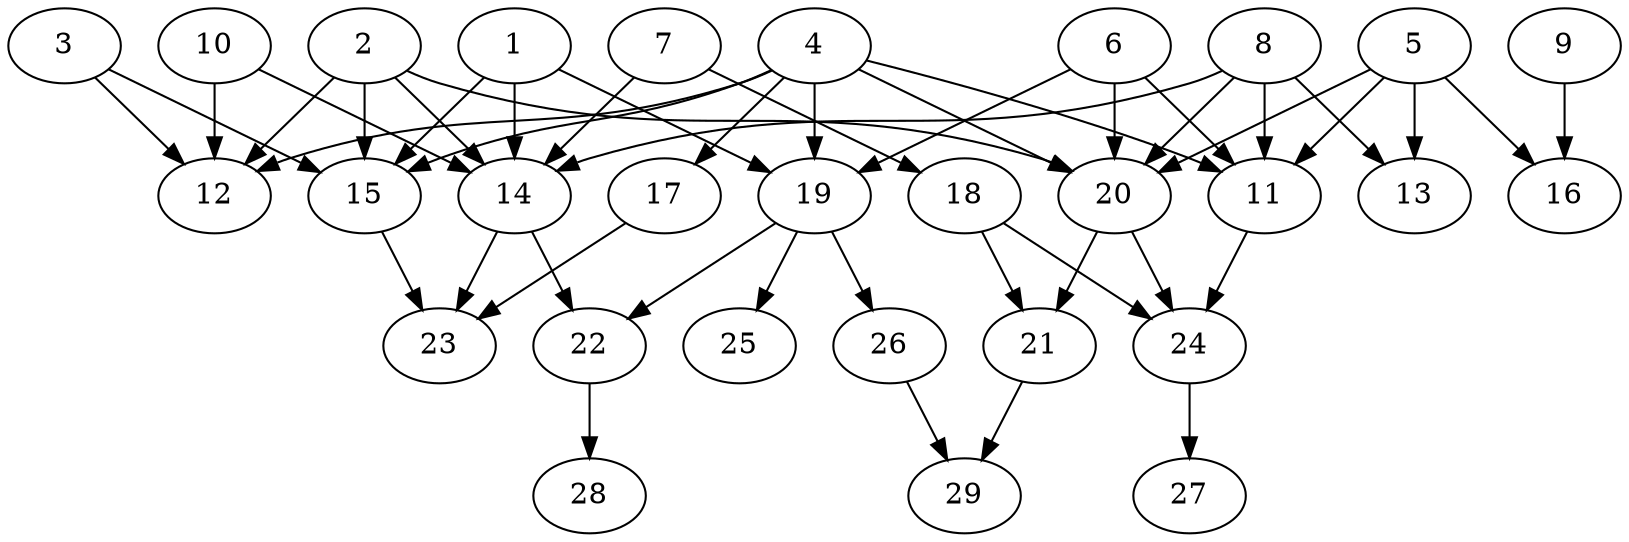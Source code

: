 // DAG (tier=2-normal, mode=data, n=29, ccr=0.438, fat=0.673, density=0.442, regular=0.516, jump=0.181, mindata=2097152, maxdata=16777216)
// DAG automatically generated by daggen at Sun Aug 24 16:33:34 2025
// /home/ermia/Project/Environments/daggen/bin/daggen --dot --ccr 0.438 --fat 0.673 --regular 0.516 --density 0.442 --jump 0.181 --mindata 2097152 --maxdata 16777216 -n 29 
digraph G {
  1 [size="4102910414670661632", alpha="0.19", expect_size="2051455207335330816"]
  1 -> 14 [size ="1884166660554752"]
  1 -> 15 [size ="1884166660554752"]
  1 -> 19 [size ="1884166660554752"]
  2 [size="81467023470558240", alpha="0.07", expect_size="40733511735279120"]
  2 -> 12 [size ="1771985696718848"]
  2 -> 14 [size ="1771985696718848"]
  2 -> 15 [size ="1771985696718848"]
  2 -> 20 [size ="1771985696718848"]
  3 [size="25665899706289400", alpha="0.12", expect_size="12832949853144700"]
  3 -> 12 [size ="630416985817088"]
  3 -> 15 [size ="630416985817088"]
  4 [size="60452488898159944", alpha="0.19", expect_size="30226244449079972"]
  4 -> 11 [size ="72853458255872"]
  4 -> 12 [size ="72853458255872"]
  4 -> 15 [size ="72853458255872"]
  4 -> 17 [size ="72853458255872"]
  4 -> 19 [size ="72853458255872"]
  4 -> 20 [size ="72853458255872"]
  5 [size="2359555216309772877824", alpha="0.08", expect_size="1179777608154886438912"]
  5 -> 11 [size ="1417892864196608"]
  5 -> 13 [size ="1417892864196608"]
  5 -> 16 [size ="1417892864196608"]
  5 -> 20 [size ="1417892864196608"]
  6 [size="1415939165052945301504", alpha="0.17", expect_size="707969582526472650752"]
  6 -> 11 [size ="1008756586446848"]
  6 -> 19 [size ="1008756586446848"]
  6 -> 20 [size ="1008756586446848"]
  7 [size="4227136382499291136000", alpha="0.14", expect_size="2113568191249645568000"]
  7 -> 14 [size ="2091482139852800"]
  7 -> 18 [size ="2091482139852800"]
  8 [size="9530258035426270", alpha="0.04", expect_size="4765129017713135"]
  8 -> 11 [size ="338675921584128"]
  8 -> 13 [size ="338675921584128"]
  8 -> 14 [size ="338675921584128"]
  8 -> 20 [size ="338675921584128"]
  9 [size="2469589485562368", alpha="0.18", expect_size="1234794742781184"]
  9 -> 16 [size ="52261162057728"]
  10 [size="1166357875883848448", alpha="0.17", expect_size="583178937941924224"]
  10 -> 12 [size ="469596993748992"]
  10 -> 14 [size ="469596993748992"]
  11 [size="537478847440879616000", alpha="0.09", expect_size="268739423720439808000"]
  11 -> 24 [size ="528848047308800"]
  12 [size="446313676030689148928", alpha="0.03", expect_size="223156838015344574464"]
  13 [size="3820410232739081728", alpha="0.12", expect_size="1910205116369540864"]
  14 [size="231323563279153760", alpha="0.01", expect_size="115661781639576880"]
  14 -> 22 [size ="101647791423488"]
  14 -> 23 [size ="101647791423488"]
  15 [size="524786200243016302592", alpha="0.14", expect_size="262393100121508151296"]
  15 -> 23 [size ="520489042706432"]
  16 [size="93334086747262304", alpha="0.19", expect_size="46667043373631152"]
  17 [size="255660563593459552", alpha="0.15", expect_size="127830281796729776"]
  17 -> 23 [size ="496714855219200"]
  18 [size="24598547762094852", alpha="0.06", expect_size="12299273881047426"]
  18 -> 21 [size ="1819853484720128"]
  18 -> 24 [size ="1819853484720128"]
  19 [size="3115225812781954", alpha="0.13", expect_size="1557612906390977"]
  19 -> 22 [size ="300883606765568"]
  19 -> 25 [size ="300883606765568"]
  19 -> 26 [size ="300883606765568"]
  20 [size="38504721546088672", alpha="0.20", expect_size="19252360773044336"]
  20 -> 21 [size ="47756311789568"]
  20 -> 24 [size ="47756311789568"]
  21 [size="2092122860658098176000", alpha="0.17", expect_size="1046061430329049088000"]
  21 -> 29 [size ="1308623686860800"]
  22 [size="58500721614629371904", alpha="0.11", expect_size="29250360807314685952"]
  22 -> 28 [size ="120558398210048"]
  23 [size="1879955118124384256", alpha="0.11", expect_size="939977559062192128"]
  24 [size="264016275270037632", alpha="0.14", expect_size="132008137635018816"]
  24 -> 27 [size ="360661901115392"]
  25 [size="130942972287931908096", alpha="0.02", expect_size="65471486143965954048"]
  26 [size="8266889643069744", alpha="0.15", expect_size="4133444821534872"]
  26 -> 29 [size ="619267712090112"]
  27 [size="69703388093864738816", alpha="0.03", expect_size="34851694046932369408"]
  28 [size="376241953701888000000", alpha="0.02", expect_size="188120976850944000000"]
  29 [size="878522063437376258048", alpha="0.13", expect_size="439261031718688129024"]
}